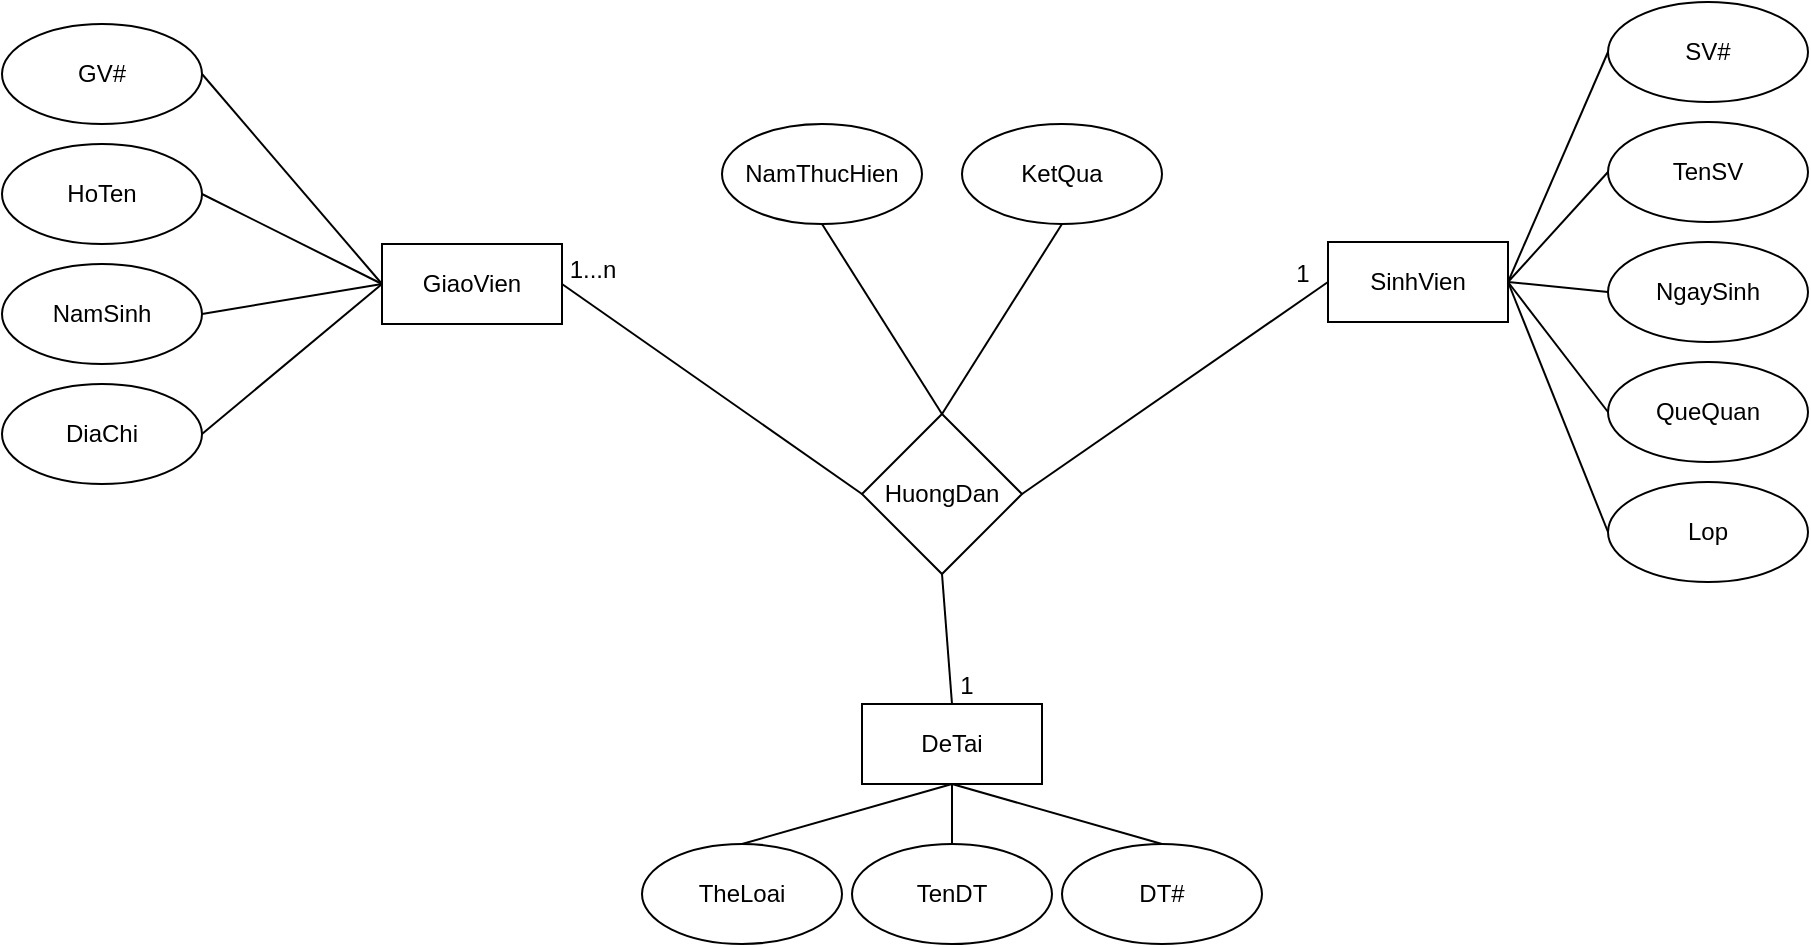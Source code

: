 <mxfile version="15.8.8" type="device" pages="2"><diagram id="VWXHdu44-BG74SFCZD7d" name="ER Model bài 1"><mxGraphModel dx="1409" dy="831" grid="1" gridSize="10" guides="1" tooltips="1" connect="1" arrows="1" fold="1" page="1" pageScale="1" pageWidth="1169" pageHeight="827" math="0" shadow="0"><root><mxCell id="0"/><mxCell id="1" parent="0"/><mxCell id="z1gupH1BC4VDRpkMHDjM-1" value="GiaoVien" style="rounded=0;whiteSpace=wrap;html=1;" vertex="1" parent="1"><mxGeometry x="220" y="160" width="90" height="40" as="geometry"/></mxCell><mxCell id="z1gupH1BC4VDRpkMHDjM-2" value="" style="endArrow=none;html=1;rounded=0;exitX=0;exitY=0.5;exitDx=0;exitDy=0;entryX=1;entryY=0.5;entryDx=0;entryDy=0;" edge="1" parent="1" source="z1gupH1BC4VDRpkMHDjM-1" target="z1gupH1BC4VDRpkMHDjM-3"><mxGeometry width="50" height="50" relative="1" as="geometry"><mxPoint x="260" y="290" as="sourcePoint"/><mxPoint x="30" y="60" as="targetPoint"/></mxGeometry></mxCell><mxCell id="z1gupH1BC4VDRpkMHDjM-3" value="GV#" style="ellipse;whiteSpace=wrap;html=1;" vertex="1" parent="1"><mxGeometry x="30" y="50" width="100" height="50" as="geometry"/></mxCell><mxCell id="z1gupH1BC4VDRpkMHDjM-4" value="HoTen" style="ellipse;whiteSpace=wrap;html=1;" vertex="1" parent="1"><mxGeometry x="30" y="110" width="100" height="50" as="geometry"/></mxCell><mxCell id="z1gupH1BC4VDRpkMHDjM-5" value="" style="endArrow=none;html=1;rounded=0;entryX=1;entryY=0.5;entryDx=0;entryDy=0;exitX=0;exitY=0.5;exitDx=0;exitDy=0;" edge="1" parent="1" source="z1gupH1BC4VDRpkMHDjM-1" target="z1gupH1BC4VDRpkMHDjM-4"><mxGeometry width="50" height="50" relative="1" as="geometry"><mxPoint x="-120" y="180" as="sourcePoint"/><mxPoint x="40" y="85" as="targetPoint"/></mxGeometry></mxCell><mxCell id="z1gupH1BC4VDRpkMHDjM-6" value="" style="endArrow=none;html=1;rounded=0;entryX=1;entryY=0.5;entryDx=0;entryDy=0;exitX=0;exitY=0.5;exitDx=0;exitDy=0;" edge="1" target="z1gupH1BC4VDRpkMHDjM-7" parent="1" source="z1gupH1BC4VDRpkMHDjM-1"><mxGeometry width="50" height="50" relative="1" as="geometry"><mxPoint x="-30" y="210" as="sourcePoint"/><mxPoint x="40" y="145" as="targetPoint"/></mxGeometry></mxCell><mxCell id="z1gupH1BC4VDRpkMHDjM-7" value="NamSinh" style="ellipse;whiteSpace=wrap;html=1;" vertex="1" parent="1"><mxGeometry x="30" y="170" width="100" height="50" as="geometry"/></mxCell><mxCell id="z1gupH1BC4VDRpkMHDjM-8" value="DiaChi" style="ellipse;whiteSpace=wrap;html=1;" vertex="1" parent="1"><mxGeometry x="30" y="230" width="100" height="50" as="geometry"/></mxCell><mxCell id="z1gupH1BC4VDRpkMHDjM-9" value="" style="endArrow=none;html=1;rounded=0;entryX=1;entryY=0.5;entryDx=0;entryDy=0;exitX=0;exitY=0.5;exitDx=0;exitDy=0;" edge="1" target="z1gupH1BC4VDRpkMHDjM-8" parent="1" source="z1gupH1BC4VDRpkMHDjM-1"><mxGeometry width="50" height="50" relative="1" as="geometry"><mxPoint x="-120" y="180" as="sourcePoint"/><mxPoint x="40" y="205" as="targetPoint"/></mxGeometry></mxCell><mxCell id="z1gupH1BC4VDRpkMHDjM-10" value="DeTai" style="rounded=0;whiteSpace=wrap;html=1;" vertex="1" parent="1"><mxGeometry x="460" y="390" width="90" height="40" as="geometry"/></mxCell><mxCell id="z1gupH1BC4VDRpkMHDjM-11" value="" style="endArrow=none;html=1;rounded=0;exitX=0.5;exitY=1;exitDx=0;exitDy=0;entryX=0.5;entryY=0;entryDx=0;entryDy=0;" edge="1" source="z1gupH1BC4VDRpkMHDjM-10" target="z1gupH1BC4VDRpkMHDjM-12" parent="1"><mxGeometry width="50" height="50" relative="1" as="geometry"><mxPoint x="510" y="570" as="sourcePoint"/><mxPoint x="280" y="340" as="targetPoint"/></mxGeometry></mxCell><mxCell id="z1gupH1BC4VDRpkMHDjM-12" value="DT#" style="ellipse;whiteSpace=wrap;html=1;" vertex="1" parent="1"><mxGeometry x="560" y="460" width="100" height="50" as="geometry"/></mxCell><mxCell id="z1gupH1BC4VDRpkMHDjM-13" value="TenDT" style="ellipse;whiteSpace=wrap;html=1;" vertex="1" parent="1"><mxGeometry x="455" y="460" width="100" height="50" as="geometry"/></mxCell><mxCell id="z1gupH1BC4VDRpkMHDjM-14" value="" style="endArrow=none;html=1;rounded=0;entryX=0.5;entryY=0;entryDx=0;entryDy=0;exitX=0.5;exitY=1;exitDx=0;exitDy=0;" edge="1" source="z1gupH1BC4VDRpkMHDjM-10" target="z1gupH1BC4VDRpkMHDjM-13" parent="1"><mxGeometry width="50" height="50" relative="1" as="geometry"><mxPoint x="250" y="430" as="sourcePoint"/><mxPoint x="290" y="365" as="targetPoint"/></mxGeometry></mxCell><mxCell id="z1gupH1BC4VDRpkMHDjM-15" value="" style="endArrow=none;html=1;rounded=0;entryX=0.5;entryY=0;entryDx=0;entryDy=0;exitX=0.5;exitY=1;exitDx=0;exitDy=0;" edge="1" source="z1gupH1BC4VDRpkMHDjM-10" target="z1gupH1BC4VDRpkMHDjM-16" parent="1"><mxGeometry width="50" height="50" relative="1" as="geometry"><mxPoint x="220" y="490" as="sourcePoint"/><mxPoint x="290" y="425" as="targetPoint"/></mxGeometry></mxCell><mxCell id="z1gupH1BC4VDRpkMHDjM-16" value="TheLoai" style="ellipse;whiteSpace=wrap;html=1;" vertex="1" parent="1"><mxGeometry x="350" y="460" width="100" height="50" as="geometry"/></mxCell><mxCell id="z1gupH1BC4VDRpkMHDjM-19" value="SinhVien" style="rounded=0;whiteSpace=wrap;html=1;" vertex="1" parent="1"><mxGeometry x="693" y="159" width="90" height="40" as="geometry"/></mxCell><mxCell id="z1gupH1BC4VDRpkMHDjM-20" value="" style="endArrow=none;html=1;rounded=0;exitX=1;exitY=0.5;exitDx=0;exitDy=0;entryX=0;entryY=0.5;entryDx=0;entryDy=0;" edge="1" source="z1gupH1BC4VDRpkMHDjM-19" target="z1gupH1BC4VDRpkMHDjM-21" parent="1"><mxGeometry width="50" height="50" relative="1" as="geometry"><mxPoint x="1063" y="279" as="sourcePoint"/><mxPoint x="833" y="49" as="targetPoint"/></mxGeometry></mxCell><mxCell id="z1gupH1BC4VDRpkMHDjM-21" value="SV#" style="ellipse;whiteSpace=wrap;html=1;" vertex="1" parent="1"><mxGeometry x="833" y="39" width="100" height="50" as="geometry"/></mxCell><mxCell id="z1gupH1BC4VDRpkMHDjM-22" value="TenSV" style="ellipse;whiteSpace=wrap;html=1;" vertex="1" parent="1"><mxGeometry x="833" y="99" width="100" height="50" as="geometry"/></mxCell><mxCell id="z1gupH1BC4VDRpkMHDjM-23" value="" style="endArrow=none;html=1;rounded=0;entryX=0;entryY=0.5;entryDx=0;entryDy=0;exitX=1;exitY=0.5;exitDx=0;exitDy=0;" edge="1" source="z1gupH1BC4VDRpkMHDjM-19" target="z1gupH1BC4VDRpkMHDjM-22" parent="1"><mxGeometry width="50" height="50" relative="1" as="geometry"><mxPoint x="773" y="139" as="sourcePoint"/><mxPoint x="843" y="74" as="targetPoint"/></mxGeometry></mxCell><mxCell id="z1gupH1BC4VDRpkMHDjM-24" value="" style="endArrow=none;html=1;rounded=0;entryX=0;entryY=0.5;entryDx=0;entryDy=0;exitX=1;exitY=0.5;exitDx=0;exitDy=0;" edge="1" source="z1gupH1BC4VDRpkMHDjM-19" target="z1gupH1BC4VDRpkMHDjM-25" parent="1"><mxGeometry width="50" height="50" relative="1" as="geometry"><mxPoint x="773" y="199" as="sourcePoint"/><mxPoint x="843" y="134" as="targetPoint"/></mxGeometry></mxCell><mxCell id="z1gupH1BC4VDRpkMHDjM-25" value="NgaySinh" style="ellipse;whiteSpace=wrap;html=1;" vertex="1" parent="1"><mxGeometry x="833" y="159" width="100" height="50" as="geometry"/></mxCell><mxCell id="z1gupH1BC4VDRpkMHDjM-26" value="QueQuan" style="ellipse;whiteSpace=wrap;html=1;" vertex="1" parent="1"><mxGeometry x="833" y="219" width="100" height="50" as="geometry"/></mxCell><mxCell id="z1gupH1BC4VDRpkMHDjM-27" value="" style="endArrow=none;html=1;rounded=0;entryX=0;entryY=0.5;entryDx=0;entryDy=0;exitX=1;exitY=0.5;exitDx=0;exitDy=0;" edge="1" source="z1gupH1BC4VDRpkMHDjM-19" target="z1gupH1BC4VDRpkMHDjM-26" parent="1"><mxGeometry width="50" height="50" relative="1" as="geometry"><mxPoint x="773" y="199" as="sourcePoint"/><mxPoint x="843" y="194" as="targetPoint"/></mxGeometry></mxCell><mxCell id="z1gupH1BC4VDRpkMHDjM-28" value="" style="endArrow=none;html=1;rounded=0;entryX=0;entryY=0.5;entryDx=0;entryDy=0;exitX=1;exitY=0.5;exitDx=0;exitDy=0;" edge="1" target="z1gupH1BC4VDRpkMHDjM-29" parent="1" source="z1gupH1BC4VDRpkMHDjM-19"><mxGeometry width="50" height="50" relative="1" as="geometry"><mxPoint x="763" y="219" as="sourcePoint"/><mxPoint x="843" y="254" as="targetPoint"/></mxGeometry></mxCell><mxCell id="z1gupH1BC4VDRpkMHDjM-29" value="Lop" style="ellipse;whiteSpace=wrap;html=1;" vertex="1" parent="1"><mxGeometry x="833" y="279" width="100" height="50" as="geometry"/></mxCell><mxCell id="z1gupH1BC4VDRpkMHDjM-31" value="HuongDan" style="rhombus;whiteSpace=wrap;html=1;" vertex="1" parent="1"><mxGeometry x="460" y="245" width="80" height="80" as="geometry"/></mxCell><mxCell id="z1gupH1BC4VDRpkMHDjM-32" value="" style="endArrow=none;html=1;rounded=0;exitX=0.5;exitY=0;exitDx=0;exitDy=0;entryX=0.5;entryY=1;entryDx=0;entryDy=0;" edge="1" target="z1gupH1BC4VDRpkMHDjM-33" parent="1" source="z1gupH1BC4VDRpkMHDjM-31"><mxGeometry width="50" height="50" relative="1" as="geometry"><mxPoint x="610" y="215" as="sourcePoint"/><mxPoint x="420" y="95" as="targetPoint"/></mxGeometry></mxCell><mxCell id="z1gupH1BC4VDRpkMHDjM-33" value="NamThucHien" style="ellipse;whiteSpace=wrap;html=1;" vertex="1" parent="1"><mxGeometry x="390" y="100" width="100" height="50" as="geometry"/></mxCell><mxCell id="z1gupH1BC4VDRpkMHDjM-35" value="" style="endArrow=none;html=1;rounded=0;entryX=0.5;entryY=1;entryDx=0;entryDy=0;exitX=0.5;exitY=0;exitDx=0;exitDy=0;" edge="1" target="z1gupH1BC4VDRpkMHDjM-36" parent="1" source="z1gupH1BC4VDRpkMHDjM-31"><mxGeometry width="50" height="50" relative="1" as="geometry"><mxPoint x="500" y="240" as="sourcePoint"/><mxPoint x="530" y="90" as="targetPoint"/></mxGeometry></mxCell><mxCell id="z1gupH1BC4VDRpkMHDjM-36" value="KetQua" style="ellipse;whiteSpace=wrap;html=1;" vertex="1" parent="1"><mxGeometry x="510" y="100" width="100" height="50" as="geometry"/></mxCell><mxCell id="z1gupH1BC4VDRpkMHDjM-37" value="" style="endArrow=none;html=1;rounded=0;entryX=0;entryY=0.5;entryDx=0;entryDy=0;exitX=1;exitY=0.5;exitDx=0;exitDy=0;" edge="1" parent="1" source="z1gupH1BC4VDRpkMHDjM-31" target="z1gupH1BC4VDRpkMHDjM-19"><mxGeometry width="50" height="50" relative="1" as="geometry"><mxPoint x="480" y="310" as="sourcePoint"/><mxPoint x="530" y="260" as="targetPoint"/></mxGeometry></mxCell><mxCell id="z1gupH1BC4VDRpkMHDjM-38" value="1" style="text;html=1;align=center;verticalAlign=middle;resizable=0;points=[];autosize=1;strokeColor=none;fillColor=none;" vertex="1" parent="1"><mxGeometry x="670" y="165" width="20" height="20" as="geometry"/></mxCell><mxCell id="z1gupH1BC4VDRpkMHDjM-39" value="1" style="text;html=1;align=center;verticalAlign=middle;resizable=0;points=[];autosize=1;strokeColor=none;fillColor=none;" vertex="1" parent="1"><mxGeometry x="502" y="371" width="20" height="20" as="geometry"/></mxCell><mxCell id="z1gupH1BC4VDRpkMHDjM-40" value="" style="endArrow=none;html=1;rounded=0;entryX=0.5;entryY=0;entryDx=0;entryDy=0;exitX=0.5;exitY=1;exitDx=0;exitDy=0;" edge="1" parent="1" source="z1gupH1BC4VDRpkMHDjM-31" target="z1gupH1BC4VDRpkMHDjM-10"><mxGeometry width="50" height="50" relative="1" as="geometry"><mxPoint x="550" y="295" as="sourcePoint"/><mxPoint x="703" y="189" as="targetPoint"/></mxGeometry></mxCell><mxCell id="z1gupH1BC4VDRpkMHDjM-42" value="" style="endArrow=none;html=1;rounded=0;entryX=0;entryY=0.5;entryDx=0;entryDy=0;exitX=1;exitY=0.5;exitDx=0;exitDy=0;" edge="1" parent="1" source="z1gupH1BC4VDRpkMHDjM-1" target="z1gupH1BC4VDRpkMHDjM-31"><mxGeometry width="50" height="50" relative="1" as="geometry"><mxPoint x="550" y="295" as="sourcePoint"/><mxPoint x="703" y="189" as="targetPoint"/></mxGeometry></mxCell><mxCell id="z1gupH1BC4VDRpkMHDjM-43" value="1...n" style="text;html=1;align=center;verticalAlign=middle;resizable=0;points=[];autosize=1;strokeColor=none;fillColor=none;" vertex="1" parent="1"><mxGeometry x="305" y="163" width="40" height="20" as="geometry"/></mxCell></root></mxGraphModel></diagram><diagram name="ER Model bài 2" id="4TCpKCWQY-ZaM9K6Jo8Z"><mxGraphModel dx="919" dy="542" grid="1" gridSize="10" guides="1" tooltips="1" connect="1" arrows="1" fold="1" page="1" pageScale="1" pageWidth="1169" pageHeight="827" math="0" shadow="0"><root><mxCell id="1NWuu2TUEYBKSqWirYAQ-0"/><mxCell id="1NWuu2TUEYBKSqWirYAQ-1" parent="1NWuu2TUEYBKSqWirYAQ-0"/><mxCell id="1NWuu2TUEYBKSqWirYAQ-2" value="CauThu" style="rounded=0;whiteSpace=wrap;html=1;" vertex="1" parent="1NWuu2TUEYBKSqWirYAQ-1"><mxGeometry x="220" y="160" width="90" height="40" as="geometry"/></mxCell><mxCell id="1NWuu2TUEYBKSqWirYAQ-3" value="" style="endArrow=none;html=1;rounded=0;exitX=0;exitY=0.5;exitDx=0;exitDy=0;entryX=1;entryY=0.5;entryDx=0;entryDy=0;" edge="1" parent="1NWuu2TUEYBKSqWirYAQ-1" source="1NWuu2TUEYBKSqWirYAQ-2" target="1NWuu2TUEYBKSqWirYAQ-4"><mxGeometry width="50" height="50" relative="1" as="geometry"><mxPoint x="260" y="290" as="sourcePoint"/><mxPoint x="30" y="60" as="targetPoint"/></mxGeometry></mxCell><mxCell id="1NWuu2TUEYBKSqWirYAQ-4" value="HoTen" style="ellipse;whiteSpace=wrap;html=1;" vertex="1" parent="1NWuu2TUEYBKSqWirYAQ-1"><mxGeometry x="30" y="50" width="100" height="50" as="geometry"/></mxCell><mxCell id="1NWuu2TUEYBKSqWirYAQ-5" value="NgaySinh" style="ellipse;whiteSpace=wrap;html=1;" vertex="1" parent="1NWuu2TUEYBKSqWirYAQ-1"><mxGeometry x="30" y="110" width="100" height="50" as="geometry"/></mxCell><mxCell id="1NWuu2TUEYBKSqWirYAQ-6" value="" style="endArrow=none;html=1;rounded=0;entryX=1;entryY=0.5;entryDx=0;entryDy=0;exitX=0;exitY=0.5;exitDx=0;exitDy=0;" edge="1" parent="1NWuu2TUEYBKSqWirYAQ-1" source="1NWuu2TUEYBKSqWirYAQ-2" target="1NWuu2TUEYBKSqWirYAQ-5"><mxGeometry width="50" height="50" relative="1" as="geometry"><mxPoint x="-120" y="180" as="sourcePoint"/><mxPoint x="40" y="85" as="targetPoint"/></mxGeometry></mxCell><mxCell id="1NWuu2TUEYBKSqWirYAQ-7" value="" style="endArrow=none;html=1;rounded=0;entryX=1;entryY=0.5;entryDx=0;entryDy=0;exitX=0;exitY=0.5;exitDx=0;exitDy=0;" edge="1" parent="1NWuu2TUEYBKSqWirYAQ-1" source="1NWuu2TUEYBKSqWirYAQ-2" target="1NWuu2TUEYBKSqWirYAQ-8"><mxGeometry width="50" height="50" relative="1" as="geometry"><mxPoint x="-30" y="210" as="sourcePoint"/><mxPoint x="40" y="145" as="targetPoint"/></mxGeometry></mxCell><mxCell id="1NWuu2TUEYBKSqWirYAQ-8" value="SoAo" style="ellipse;whiteSpace=wrap;html=1;" vertex="1" parent="1NWuu2TUEYBKSqWirYAQ-1"><mxGeometry x="30" y="170" width="100" height="50" as="geometry"/></mxCell><mxCell id="1NWuu2TUEYBKSqWirYAQ-9" value="GiaiThuong" style="ellipse;whiteSpace=wrap;html=1;" vertex="1" parent="1NWuu2TUEYBKSqWirYAQ-1"><mxGeometry x="30" y="230" width="100" height="50" as="geometry"/></mxCell><mxCell id="1NWuu2TUEYBKSqWirYAQ-10" value="" style="endArrow=none;html=1;rounded=0;entryX=1;entryY=0.5;entryDx=0;entryDy=0;exitX=0;exitY=0.5;exitDx=0;exitDy=0;" edge="1" parent="1NWuu2TUEYBKSqWirYAQ-1" source="1NWuu2TUEYBKSqWirYAQ-2" target="1NWuu2TUEYBKSqWirYAQ-9"><mxGeometry width="50" height="50" relative="1" as="geometry"><mxPoint x="-120" y="180" as="sourcePoint"/><mxPoint x="40" y="205" as="targetPoint"/></mxGeometry></mxCell><mxCell id="1NWuu2TUEYBKSqWirYAQ-38" value="" style="endArrow=none;html=1;rounded=0;exitX=1;exitY=0.5;exitDx=0;exitDy=0;" edge="1" parent="1NWuu2TUEYBKSqWirYAQ-1" source="1NWuu2TUEYBKSqWirYAQ-2"><mxGeometry width="50" height="50" relative="1" as="geometry"><mxPoint x="550" y="295" as="sourcePoint"/><mxPoint x="390" y="180" as="targetPoint"/></mxGeometry></mxCell><mxCell id="1NWuu2TUEYBKSqWirYAQ-39" value="n" style="text;html=1;align=center;verticalAlign=middle;resizable=0;points=[];autosize=1;strokeColor=none;fillColor=none;" vertex="1" parent="1NWuu2TUEYBKSqWirYAQ-1"><mxGeometry x="315" y="163" width="20" height="20" as="geometry"/></mxCell><mxCell id="1NWuu2TUEYBKSqWirYAQ-40" value="ThamGia" style="rhombus;whiteSpace=wrap;html=1;rounded=0;shadow=0;sketch=0;pointerEvents=1;startSize=30;" vertex="1" parent="1NWuu2TUEYBKSqWirYAQ-1"><mxGeometry x="390" y="155" width="80" height="50" as="geometry"/></mxCell><mxCell id="1NWuu2TUEYBKSqWirYAQ-41" value="TranDau" style="rounded=0;whiteSpace=wrap;html=1;" vertex="1" parent="1NWuu2TUEYBKSqWirYAQ-1"><mxGeometry x="550" y="160" width="90" height="40" as="geometry"/></mxCell><mxCell id="1NWuu2TUEYBKSqWirYAQ-42" value="" style="endArrow=none;html=1;rounded=0;exitX=1;exitY=0.5;exitDx=0;exitDy=0;" edge="1" parent="1NWuu2TUEYBKSqWirYAQ-1"><mxGeometry width="50" height="50" relative="1" as="geometry"><mxPoint x="470" y="179.57" as="sourcePoint"/><mxPoint x="550" y="179.57" as="targetPoint"/></mxGeometry></mxCell><mxCell id="1NWuu2TUEYBKSqWirYAQ-43" value="n" style="text;html=1;align=center;verticalAlign=middle;resizable=0;points=[];autosize=1;strokeColor=none;fillColor=none;" vertex="1" parent="1NWuu2TUEYBKSqWirYAQ-1"><mxGeometry x="530" y="163" width="20" height="20" as="geometry"/></mxCell><mxCell id="1NWuu2TUEYBKSqWirYAQ-44" value="" style="endArrow=none;html=1;rounded=0;exitX=1;exitY=0.5;exitDx=0;exitDy=0;entryX=0;entryY=0.5;entryDx=0;entryDy=0;" edge="1" target="1NWuu2TUEYBKSqWirYAQ-45" parent="1NWuu2TUEYBKSqWirYAQ-1" source="1NWuu2TUEYBKSqWirYAQ-41"><mxGeometry width="50" height="50" relative="1" as="geometry"><mxPoint x="850" y="180" as="sourcePoint"/><mxPoint x="660" y="60" as="targetPoint"/></mxGeometry></mxCell><mxCell id="1NWuu2TUEYBKSqWirYAQ-45" value="MaTranDau" style="ellipse;whiteSpace=wrap;html=1;" vertex="1" parent="1NWuu2TUEYBKSqWirYAQ-1"><mxGeometry x="670" y="50" width="100" height="50" as="geometry"/></mxCell><mxCell id="1NWuu2TUEYBKSqWirYAQ-46" value="" style="endArrow=none;html=1;rounded=0;entryX=0;entryY=0.5;entryDx=0;entryDy=0;exitX=1;exitY=0.5;exitDx=0;exitDy=0;" edge="1" target="1NWuu2TUEYBKSqWirYAQ-47" parent="1NWuu2TUEYBKSqWirYAQ-1" source="1NWuu2TUEYBKSqWirYAQ-41"><mxGeometry width="50" height="50" relative="1" as="geometry"><mxPoint x="610" y="180" as="sourcePoint"/><mxPoint x="660" y="120" as="targetPoint"/></mxGeometry></mxCell><mxCell id="1NWuu2TUEYBKSqWirYAQ-47" value="NgayGio" style="ellipse;whiteSpace=wrap;html=1;" vertex="1" parent="1NWuu2TUEYBKSqWirYAQ-1"><mxGeometry x="670" y="110" width="100" height="50" as="geometry"/></mxCell><mxCell id="1NWuu2TUEYBKSqWirYAQ-48" value="" style="endArrow=none;html=1;rounded=0;entryX=0;entryY=0.5;entryDx=0;entryDy=0;exitX=1;exitY=0.5;exitDx=0;exitDy=0;" edge="1" target="1NWuu2TUEYBKSqWirYAQ-49" parent="1NWuu2TUEYBKSqWirYAQ-1" source="1NWuu2TUEYBKSqWirYAQ-41"><mxGeometry width="50" height="50" relative="1" as="geometry"><mxPoint x="640" y="240" as="sourcePoint"/><mxPoint x="660" y="180" as="targetPoint"/></mxGeometry></mxCell><mxCell id="1NWuu2TUEYBKSqWirYAQ-49" value="DoiThu" style="ellipse;whiteSpace=wrap;html=1;" vertex="1" parent="1NWuu2TUEYBKSqWirYAQ-1"><mxGeometry x="670" y="170" width="100" height="50" as="geometry"/></mxCell><mxCell id="1NWuu2TUEYBKSqWirYAQ-50" value="" style="endArrow=none;html=1;rounded=0;startSize=30;entryX=0.5;entryY=0;entryDx=0;entryDy=0;exitX=1;exitY=1;exitDx=0;exitDy=0;" edge="1" parent="1NWuu2TUEYBKSqWirYAQ-1" source="1NWuu2TUEYBKSqWirYAQ-51" target="1NWuu2TUEYBKSqWirYAQ-40"><mxGeometry width="50" height="50" relative="1" as="geometry"><mxPoint x="370" y="120" as="sourcePoint"/><mxPoint x="430" y="270" as="targetPoint"/></mxGeometry></mxCell><mxCell id="1NWuu2TUEYBKSqWirYAQ-51" value="ViTriCauThu" style="ellipse;whiteSpace=wrap;html=1;" vertex="1" parent="1NWuu2TUEYBKSqWirYAQ-1"><mxGeometry x="275" y="65" width="100" height="50" as="geometry"/></mxCell><mxCell id="1NWuu2TUEYBKSqWirYAQ-52" value="SoTheVang" style="ellipse;whiteSpace=wrap;html=1;" vertex="1" parent="1NWuu2TUEYBKSqWirYAQ-1"><mxGeometry x="380" y="50" width="100" height="50" as="geometry"/></mxCell><mxCell id="1NWuu2TUEYBKSqWirYAQ-53" value="" style="endArrow=none;html=1;rounded=0;startSize=30;exitX=0.5;exitY=1;exitDx=0;exitDy=0;entryX=0.5;entryY=0;entryDx=0;entryDy=0;" edge="1" source="1NWuu2TUEYBKSqWirYAQ-52" parent="1NWuu2TUEYBKSqWirYAQ-1" target="1NWuu2TUEYBKSqWirYAQ-40"><mxGeometry width="50" height="50" relative="1" as="geometry"><mxPoint x="480" y="110" as="sourcePoint"/><mxPoint x="530" y="140" as="targetPoint"/></mxGeometry></mxCell><mxCell id="1NWuu2TUEYBKSqWirYAQ-54" value="SoTheDo" style="ellipse;whiteSpace=wrap;html=1;" vertex="1" parent="1NWuu2TUEYBKSqWirYAQ-1"><mxGeometry x="485" y="65" width="100" height="50" as="geometry"/></mxCell><mxCell id="1NWuu2TUEYBKSqWirYAQ-55" value="" style="endArrow=none;html=1;rounded=0;startSize=30;exitX=0;exitY=1;exitDx=0;exitDy=0;entryX=0.5;entryY=0;entryDx=0;entryDy=0;" edge="1" source="1NWuu2TUEYBKSqWirYAQ-54" parent="1NWuu2TUEYBKSqWirYAQ-1" target="1NWuu2TUEYBKSqWirYAQ-40"><mxGeometry width="50" height="50" relative="1" as="geometry"><mxPoint x="585" y="125" as="sourcePoint"/><mxPoint x="535" y="170" as="targetPoint"/></mxGeometry></mxCell><mxCell id="1NWuu2TUEYBKSqWirYAQ-58" value="San" style="ellipse;whiteSpace=wrap;html=1;" vertex="1" parent="1NWuu2TUEYBKSqWirYAQ-1"><mxGeometry x="670" y="230" width="100" height="50" as="geometry"/></mxCell><mxCell id="1NWuu2TUEYBKSqWirYAQ-59" value="" style="endArrow=none;html=1;rounded=0;entryX=0;entryY=0.5;entryDx=0;entryDy=0;exitX=1;exitY=0.5;exitDx=0;exitDy=0;" edge="1" target="1NWuu2TUEYBKSqWirYAQ-58" parent="1NWuu2TUEYBKSqWirYAQ-1" source="1NWuu2TUEYBKSqWirYAQ-41"><mxGeometry width="50" height="50" relative="1" as="geometry"><mxPoint x="640" y="240" as="sourcePoint"/><mxPoint x="660" y="240" as="targetPoint"/></mxGeometry></mxCell><mxCell id="1NWuu2TUEYBKSqWirYAQ-60" value="SoBanThang" style="ellipse;whiteSpace=wrap;html=1;" vertex="1" parent="1NWuu2TUEYBKSqWirYAQ-1"><mxGeometry x="670" y="290" width="100" height="50" as="geometry"/></mxCell><mxCell id="1NWuu2TUEYBKSqWirYAQ-61" value="" style="endArrow=none;html=1;rounded=0;entryX=0;entryY=0.5;entryDx=0;entryDy=0;exitX=1;exitY=0.5;exitDx=0;exitDy=0;" edge="1" target="1NWuu2TUEYBKSqWirYAQ-60" parent="1NWuu2TUEYBKSqWirYAQ-1" source="1NWuu2TUEYBKSqWirYAQ-41"><mxGeometry width="50" height="50" relative="1" as="geometry"><mxPoint x="640" y="240" as="sourcePoint"/><mxPoint x="660" y="300" as="targetPoint"/></mxGeometry></mxCell><mxCell id="1NWuu2TUEYBKSqWirYAQ-62" value="SoBanThua" style="ellipse;whiteSpace=wrap;html=1;" vertex="1" parent="1NWuu2TUEYBKSqWirYAQ-1"><mxGeometry x="670" y="350" width="100" height="50" as="geometry"/></mxCell><mxCell id="1NWuu2TUEYBKSqWirYAQ-63" value="" style="endArrow=none;html=1;rounded=0;entryX=0;entryY=0.5;entryDx=0;entryDy=0;" edge="1" target="1NWuu2TUEYBKSqWirYAQ-62" parent="1NWuu2TUEYBKSqWirYAQ-1"><mxGeometry width="50" height="50" relative="1" as="geometry"><mxPoint x="640" y="180" as="sourcePoint"/><mxPoint x="660" y="360" as="targetPoint"/></mxGeometry></mxCell><mxCell id="1NWuu2TUEYBKSqWirYAQ-64" value="" style="endArrow=none;html=1;rounded=0;entryX=0.5;entryY=1;entryDx=0;entryDy=0;" edge="1" parent="1NWuu2TUEYBKSqWirYAQ-1" target="1NWuu2TUEYBKSqWirYAQ-41"><mxGeometry width="50" height="50" relative="1" as="geometry"><mxPoint x="595" y="260" as="sourcePoint"/><mxPoint x="560" y="189.57" as="targetPoint"/></mxGeometry></mxCell><mxCell id="1NWuu2TUEYBKSqWirYAQ-65" value="Thuoc" style="rhombus;whiteSpace=wrap;html=1;rounded=0;shadow=0;sketch=0;pointerEvents=1;startSize=30;" vertex="1" parent="1NWuu2TUEYBKSqWirYAQ-1"><mxGeometry x="555" y="260" width="80" height="50" as="geometry"/></mxCell><mxCell id="1NWuu2TUEYBKSqWirYAQ-66" value="" style="endArrow=none;html=1;rounded=0;entryX=0.5;entryY=1;entryDx=0;entryDy=0;" edge="1" parent="1NWuu2TUEYBKSqWirYAQ-1"><mxGeometry width="50" height="50" relative="1" as="geometry"><mxPoint x="594.57" y="370" as="sourcePoint"/><mxPoint x="594.57" y="310" as="targetPoint"/></mxGeometry></mxCell><mxCell id="1NWuu2TUEYBKSqWirYAQ-67" value="GiaiDau" style="rounded=0;whiteSpace=wrap;html=1;" vertex="1" parent="1NWuu2TUEYBKSqWirYAQ-1"><mxGeometry x="550" y="367" width="90" height="40" as="geometry"/></mxCell><mxCell id="1NWuu2TUEYBKSqWirYAQ-68" value="" style="endArrow=none;html=1;rounded=0;entryX=0.5;entryY=0;entryDx=0;entryDy=0;exitX=0.5;exitY=1;exitDx=0;exitDy=0;" edge="1" parent="1NWuu2TUEYBKSqWirYAQ-1" source="1NWuu2TUEYBKSqWirYAQ-67" target="1NWuu2TUEYBKSqWirYAQ-69"><mxGeometry width="50" height="50" relative="1" as="geometry"><mxPoint x="585" y="380" as="sourcePoint"/><mxPoint x="615" y="575" as="targetPoint"/></mxGeometry></mxCell><mxCell id="1NWuu2TUEYBKSqWirYAQ-69" value="MaSo" style="ellipse;whiteSpace=wrap;html=1;" vertex="1" parent="1NWuu2TUEYBKSqWirYAQ-1"><mxGeometry x="444" y="450" width="70" height="30" as="geometry"/></mxCell><mxCell id="1NWuu2TUEYBKSqWirYAQ-70" value="" style="endArrow=none;html=1;rounded=0;entryX=0.5;entryY=0;entryDx=0;entryDy=0;exitX=0.5;exitY=1;exitDx=0;exitDy=0;" edge="1" target="1NWuu2TUEYBKSqWirYAQ-71" parent="1NWuu2TUEYBKSqWirYAQ-1" source="1NWuu2TUEYBKSqWirYAQ-67"><mxGeometry width="50" height="50" relative="1" as="geometry"><mxPoint x="625" y="460" as="sourcePoint"/><mxPoint x="655" y="635" as="targetPoint"/></mxGeometry></mxCell><mxCell id="1NWuu2TUEYBKSqWirYAQ-71" value="TenGiai" style="ellipse;whiteSpace=wrap;html=1;" vertex="1" parent="1NWuu2TUEYBKSqWirYAQ-1"><mxGeometry x="522" y="450" width="70" height="30" as="geometry"/></mxCell><mxCell id="1NWuu2TUEYBKSqWirYAQ-72" value="" style="endArrow=none;html=1;rounded=0;entryX=0.5;entryY=0;entryDx=0;entryDy=0;exitX=0.5;exitY=1;exitDx=0;exitDy=0;" edge="1" target="1NWuu2TUEYBKSqWirYAQ-73" parent="1NWuu2TUEYBKSqWirYAQ-1" source="1NWuu2TUEYBKSqWirYAQ-67"><mxGeometry width="50" height="50" relative="1" as="geometry"><mxPoint x="665" y="400" as="sourcePoint"/><mxPoint x="735" y="635" as="targetPoint"/></mxGeometry></mxCell><mxCell id="1NWuu2TUEYBKSqWirYAQ-73" value="Nam" style="ellipse;whiteSpace=wrap;html=1;" vertex="1" parent="1NWuu2TUEYBKSqWirYAQ-1"><mxGeometry x="600" y="450" width="70" height="30" as="geometry"/></mxCell><mxCell id="1NWuu2TUEYBKSqWirYAQ-74" value="MoTa" style="ellipse;whiteSpace=wrap;html=1;" vertex="1" parent="1NWuu2TUEYBKSqWirYAQ-1"><mxGeometry x="676" y="450" width="70" height="30" as="geometry"/></mxCell><mxCell id="1NWuu2TUEYBKSqWirYAQ-75" value="" style="endArrow=none;html=1;rounded=0;entryX=0.5;entryY=0;entryDx=0;entryDy=0;exitX=0.5;exitY=1;exitDx=0;exitDy=0;" edge="1" target="1NWuu2TUEYBKSqWirYAQ-74" parent="1NWuu2TUEYBKSqWirYAQ-1" source="1NWuu2TUEYBKSqWirYAQ-67"><mxGeometry width="50" height="50" relative="1" as="geometry"><mxPoint x="680" y="410" as="sourcePoint"/><mxPoint x="820" y="635" as="targetPoint"/></mxGeometry></mxCell><mxCell id="1NWuu2TUEYBKSqWirYAQ-76" value="DoiTruong" style="rhombus;whiteSpace=wrap;html=1;rounded=0;shadow=0;sketch=0;pointerEvents=1;startSize=30;" vertex="1" parent="1NWuu2TUEYBKSqWirYAQ-1"><mxGeometry x="390" y="230" width="80" height="50" as="geometry"/></mxCell><mxCell id="1NWuu2TUEYBKSqWirYAQ-77" value="" style="endArrow=none;html=1;rounded=0;startSize=30;entryX=0.25;entryY=1;entryDx=0;entryDy=0;exitX=1;exitY=0.5;exitDx=0;exitDy=0;" edge="1" parent="1NWuu2TUEYBKSqWirYAQ-1" source="1NWuu2TUEYBKSqWirYAQ-76" target="1NWuu2TUEYBKSqWirYAQ-41"><mxGeometry width="50" height="50" relative="1" as="geometry"><mxPoint x="380" y="330" as="sourcePoint"/><mxPoint x="430" y="280" as="targetPoint"/><Array as="points"><mxPoint x="573" y="255"/></Array></mxGeometry></mxCell><mxCell id="1NWuu2TUEYBKSqWirYAQ-78" value="" style="endArrow=none;html=1;rounded=0;startSize=30;exitX=0.75;exitY=1;exitDx=0;exitDy=0;entryX=0;entryY=0.5;entryDx=0;entryDy=0;" edge="1" parent="1NWuu2TUEYBKSqWirYAQ-1" source="1NWuu2TUEYBKSqWirYAQ-2" target="1NWuu2TUEYBKSqWirYAQ-76"><mxGeometry width="50" height="50" relative="1" as="geometry"><mxPoint x="287" y="290" as="sourcePoint"/><mxPoint x="390" y="260" as="targetPoint"/><Array as="points"><mxPoint x="287" y="255"/></Array></mxGeometry></mxCell><mxCell id="1NWuu2TUEYBKSqWirYAQ-79" value="TaiTro" style="rhombus;whiteSpace=wrap;html=1;rounded=0;shadow=0;sketch=0;pointerEvents=1;startSize=30;" vertex="1" parent="1NWuu2TUEYBKSqWirYAQ-1"><mxGeometry x="380" y="362" width="80" height="50" as="geometry"/></mxCell><mxCell id="1NWuu2TUEYBKSqWirYAQ-81" value="NhaTaiTro" style="rounded=0;whiteSpace=wrap;html=1;" vertex="1" parent="1NWuu2TUEYBKSqWirYAQ-1"><mxGeometry x="222" y="370" width="90" height="40" as="geometry"/></mxCell><mxCell id="1NWuu2TUEYBKSqWirYAQ-82" value="Ten" style="ellipse;whiteSpace=wrap;html=1;" vertex="1" parent="1NWuu2TUEYBKSqWirYAQ-1"><mxGeometry x="80" y="330" width="100" height="50" as="geometry"/></mxCell><mxCell id="1NWuu2TUEYBKSqWirYAQ-83" value="DiaChi" style="ellipse;whiteSpace=wrap;html=1;" vertex="1" parent="1NWuu2TUEYBKSqWirYAQ-1"><mxGeometry x="80" y="388" width="100" height="50" as="geometry"/></mxCell><mxCell id="1NWuu2TUEYBKSqWirYAQ-86" value="" style="endArrow=none;html=1;rounded=0;exitX=0;exitY=0.5;exitDx=0;exitDy=0;entryX=1;entryY=0.5;entryDx=0;entryDy=0;" edge="1" target="1NWuu2TUEYBKSqWirYAQ-82" parent="1NWuu2TUEYBKSqWirYAQ-1" source="1NWuu2TUEYBKSqWirYAQ-81"><mxGeometry width="50" height="50" relative="1" as="geometry"><mxPoint x="220" y="450" as="sourcePoint"/><mxPoint x="30" y="330" as="targetPoint"/></mxGeometry></mxCell><mxCell id="1NWuu2TUEYBKSqWirYAQ-87" value="" style="endArrow=none;html=1;rounded=0;entryX=1;entryY=0.5;entryDx=0;entryDy=0;exitX=0;exitY=0.5;exitDx=0;exitDy=0;" edge="1" target="1NWuu2TUEYBKSqWirYAQ-83" parent="1NWuu2TUEYBKSqWirYAQ-1" source="1NWuu2TUEYBKSqWirYAQ-81"><mxGeometry width="50" height="50" relative="1" as="geometry"><mxPoint x="220" y="450" as="sourcePoint"/><mxPoint x="40" y="355" as="targetPoint"/></mxGeometry></mxCell><mxCell id="1NWuu2TUEYBKSqWirYAQ-90" value="" style="endArrow=none;html=1;rounded=0;exitX=1;exitY=0.5;exitDx=0;exitDy=0;entryX=0;entryY=0.5;entryDx=0;entryDy=0;" edge="1" parent="1NWuu2TUEYBKSqWirYAQ-1" target="1NWuu2TUEYBKSqWirYAQ-79"><mxGeometry width="50" height="50" relative="1" as="geometry"><mxPoint x="312" y="387.13" as="sourcePoint"/><mxPoint x="392" y="387.13" as="targetPoint"/></mxGeometry></mxCell><mxCell id="1NWuu2TUEYBKSqWirYAQ-91" value="" style="endArrow=none;html=1;rounded=0;exitX=1;exitY=0.5;exitDx=0;exitDy=0;entryX=0;entryY=0.5;entryDx=0;entryDy=0;" edge="1" parent="1NWuu2TUEYBKSqWirYAQ-1" source="1NWuu2TUEYBKSqWirYAQ-79" target="1NWuu2TUEYBKSqWirYAQ-67"><mxGeometry width="50" height="50" relative="1" as="geometry"><mxPoint x="322" y="397.13" as="sourcePoint"/><mxPoint x="390" y="397" as="targetPoint"/></mxGeometry></mxCell><mxCell id="1NWuu2TUEYBKSqWirYAQ-92" value="SoTien" style="ellipse;whiteSpace=wrap;html=1;" vertex="1" parent="1NWuu2TUEYBKSqWirYAQ-1"><mxGeometry x="370" y="290" width="100" height="50" as="geometry"/></mxCell><mxCell id="1NWuu2TUEYBKSqWirYAQ-93" value="" style="endArrow=none;html=1;rounded=0;exitX=0.5;exitY=1;exitDx=0;exitDy=0;entryX=0.5;entryY=0;entryDx=0;entryDy=0;" edge="1" parent="1NWuu2TUEYBKSqWirYAQ-1" source="1NWuu2TUEYBKSqWirYAQ-92" target="1NWuu2TUEYBKSqWirYAQ-79"><mxGeometry width="50" height="50" relative="1" as="geometry"><mxPoint x="322" y="397.13" as="sourcePoint"/><mxPoint x="390" y="397" as="targetPoint"/></mxGeometry></mxCell><mxCell id="1NWuu2TUEYBKSqWirYAQ-94" value="n" style="text;html=1;align=center;verticalAlign=middle;resizable=0;points=[];autosize=1;strokeColor=none;fillColor=none;" vertex="1" parent="1NWuu2TUEYBKSqWirYAQ-1"><mxGeometry x="598" y="199" width="20" height="20" as="geometry"/></mxCell><mxCell id="1NWuu2TUEYBKSqWirYAQ-95" value="1" style="text;html=1;align=center;verticalAlign=middle;resizable=0;points=[];autosize=1;strokeColor=none;fillColor=none;" vertex="1" parent="1NWuu2TUEYBKSqWirYAQ-1"><mxGeometry x="591" y="350" width="20" height="20" as="geometry"/></mxCell><mxCell id="1NWuu2TUEYBKSqWirYAQ-96" value="n" style="text;html=1;align=center;verticalAlign=middle;resizable=0;points=[];autosize=1;strokeColor=none;fillColor=none;" vertex="1" parent="1NWuu2TUEYBKSqWirYAQ-1"><mxGeometry x="557" y="195" width="20" height="20" as="geometry"/></mxCell><mxCell id="1NWuu2TUEYBKSqWirYAQ-97" value="1" style="text;html=1;align=center;verticalAlign=middle;resizable=0;points=[];autosize=1;strokeColor=none;fillColor=none;" vertex="1" parent="1NWuu2TUEYBKSqWirYAQ-1"><mxGeometry x="285" y="197" width="20" height="20" as="geometry"/></mxCell><mxCell id="1NWuu2TUEYBKSqWirYAQ-98" value="n" style="text;html=1;align=center;verticalAlign=middle;resizable=0;points=[];autosize=1;strokeColor=none;fillColor=none;" vertex="1" parent="1NWuu2TUEYBKSqWirYAQ-1"><mxGeometry x="310" y="370" width="20" height="20" as="geometry"/></mxCell><mxCell id="1NWuu2TUEYBKSqWirYAQ-99" value="n" style="text;html=1;align=center;verticalAlign=middle;resizable=0;points=[];autosize=1;strokeColor=none;fillColor=none;" vertex="1" parent="1NWuu2TUEYBKSqWirYAQ-1"><mxGeometry x="534" y="370" width="20" height="20" as="geometry"/></mxCell><mxCell id="1NWuu2TUEYBKSqWirYAQ-100" value="CauThu(&lt;u&gt;MaCT&lt;/u&gt;, HoTen, NgaySinh, SoAo, GiaiThuong)" style="text;html=1;align=center;verticalAlign=middle;resizable=0;points=[];autosize=1;strokeColor=none;fillColor=none;" vertex="1" parent="1NWuu2TUEYBKSqWirYAQ-1"><mxGeometry x="130" y="590" width="300" height="20" as="geometry"/></mxCell><mxCell id="1NWuu2TUEYBKSqWirYAQ-101" value="TranDai(&lt;u&gt;MaTranDau&lt;/u&gt;, NgayGio, DoiThu, San, SoBanThang, SoBanThua)" style="text;html=1;align=center;verticalAlign=middle;resizable=0;points=[];autosize=1;strokeColor=none;fillColor=none;" vertex="1" parent="1NWuu2TUEYBKSqWirYAQ-1"><mxGeometry x="130" y="620" width="400" height="20" as="geometry"/></mxCell><mxCell id="1NWuu2TUEYBKSqWirYAQ-102" value="ThamGia(&lt;u&gt;MaCT, MaTranDau&lt;/u&gt;, ViTriCauThu, SoTheVang, SoTheDo, NgayGio)" style="text;html=1;align=center;verticalAlign=middle;resizable=0;points=[];autosize=1;strokeColor=none;fillColor=none;" vertex="1" parent="1NWuu2TUEYBKSqWirYAQ-1"><mxGeometry x="127" y="650" width="430" height="20" as="geometry"/></mxCell><mxCell id="1NWuu2TUEYBKSqWirYAQ-103" value="DoiTruong(MaCT, &lt;u&gt;MaTranDau&lt;/u&gt;)" style="text;html=1;align=center;verticalAlign=middle;resizable=0;points=[];autosize=1;strokeColor=none;fillColor=none;" vertex="1" parent="1NWuu2TUEYBKSqWirYAQ-1"><mxGeometry x="130" y="680" width="180" height="20" as="geometry"/></mxCell><mxCell id="1NWuu2TUEYBKSqWirYAQ-104" value="" style="curved=1;endArrow=classic;html=1;rounded=0;startSize=30;entryX=0;entryY=0.5;entryDx=0;entryDy=0;entryPerimeter=0;" edge="1" parent="1NWuu2TUEYBKSqWirYAQ-1" target="1NWuu2TUEYBKSqWirYAQ-101"><mxGeometry width="50" height="50" relative="1" as="geometry"><mxPoint x="130" y="690" as="sourcePoint"/><mxPoint x="110" y="640" as="targetPoint"/><Array as="points"><mxPoint x="120" y="690"/><mxPoint x="90" y="670"/><mxPoint x="100" y="640"/></Array></mxGeometry></mxCell><mxCell id="1NWuu2TUEYBKSqWirYAQ-105" value="GiaiDau(&lt;u&gt;MaSo&lt;/u&gt;, TenGiai, Nam, MoTa)" style="text;html=1;align=center;verticalAlign=middle;resizable=0;points=[];autosize=1;strokeColor=none;fillColor=none;" vertex="1" parent="1NWuu2TUEYBKSqWirYAQ-1"><mxGeometry x="133" y="710" width="210" height="20" as="geometry"/></mxCell><mxCell id="1NWuu2TUEYBKSqWirYAQ-106" value="NhaTaiTro(&lt;u&gt;Ten&lt;/u&gt;, DiaChi)" style="text;html=1;align=center;verticalAlign=middle;resizable=0;points=[];autosize=1;strokeColor=none;fillColor=none;" vertex="1" parent="1NWuu2TUEYBKSqWirYAQ-1"><mxGeometry x="133" y="740" width="140" height="20" as="geometry"/></mxCell><mxCell id="1NWuu2TUEYBKSqWirYAQ-108" value="TaiTro(&lt;u&gt;Ten, MaSo&lt;/u&gt;, SoTien)" style="text;html=1;align=center;verticalAlign=middle;resizable=0;points=[];autosize=1;strokeColor=none;fillColor=none;" vertex="1" parent="1NWuu2TUEYBKSqWirYAQ-1"><mxGeometry x="130" y="770" width="160" height="20" as="geometry"/></mxCell><mxCell id="1NWuu2TUEYBKSqWirYAQ-109" value="Thuoc(&lt;u&gt;MaTranDau&lt;/u&gt;, MaSo)" style="text;html=1;align=center;verticalAlign=middle;resizable=0;points=[];autosize=1;strokeColor=none;fillColor=none;" vertex="1" parent="1NWuu2TUEYBKSqWirYAQ-1"><mxGeometry x="130" y="800" width="160" height="20" as="geometry"/></mxCell></root></mxGraphModel></diagram></mxfile>
